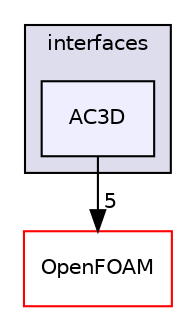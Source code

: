 digraph "src/triSurface/triSurface/interfaces/AC3D" {
  bgcolor=transparent;
  compound=true
  node [ fontsize="10", fontname="Helvetica"];
  edge [ labelfontsize="10", labelfontname="Helvetica"];
  subgraph clusterdir_09361cf56c32d5394d8654f03a55f311 {
    graph [ bgcolor="#ddddee", pencolor="black", label="interfaces" fontname="Helvetica", fontsize="10", URL="dir_09361cf56c32d5394d8654f03a55f311.html"]
  dir_8f958415ac8afd662ca001baa5448b9f [shape=box, label="AC3D", style="filled", fillcolor="#eeeeff", pencolor="black", URL="dir_8f958415ac8afd662ca001baa5448b9f.html"];
  }
  dir_c5473ff19b20e6ec4dfe5c310b3778a8 [shape=box label="OpenFOAM" color="red" URL="dir_c5473ff19b20e6ec4dfe5c310b3778a8.html"];
  dir_8f958415ac8afd662ca001baa5448b9f->dir_c5473ff19b20e6ec4dfe5c310b3778a8 [headlabel="5", labeldistance=1.5 headhref="dir_002978_001887.html"];
}
